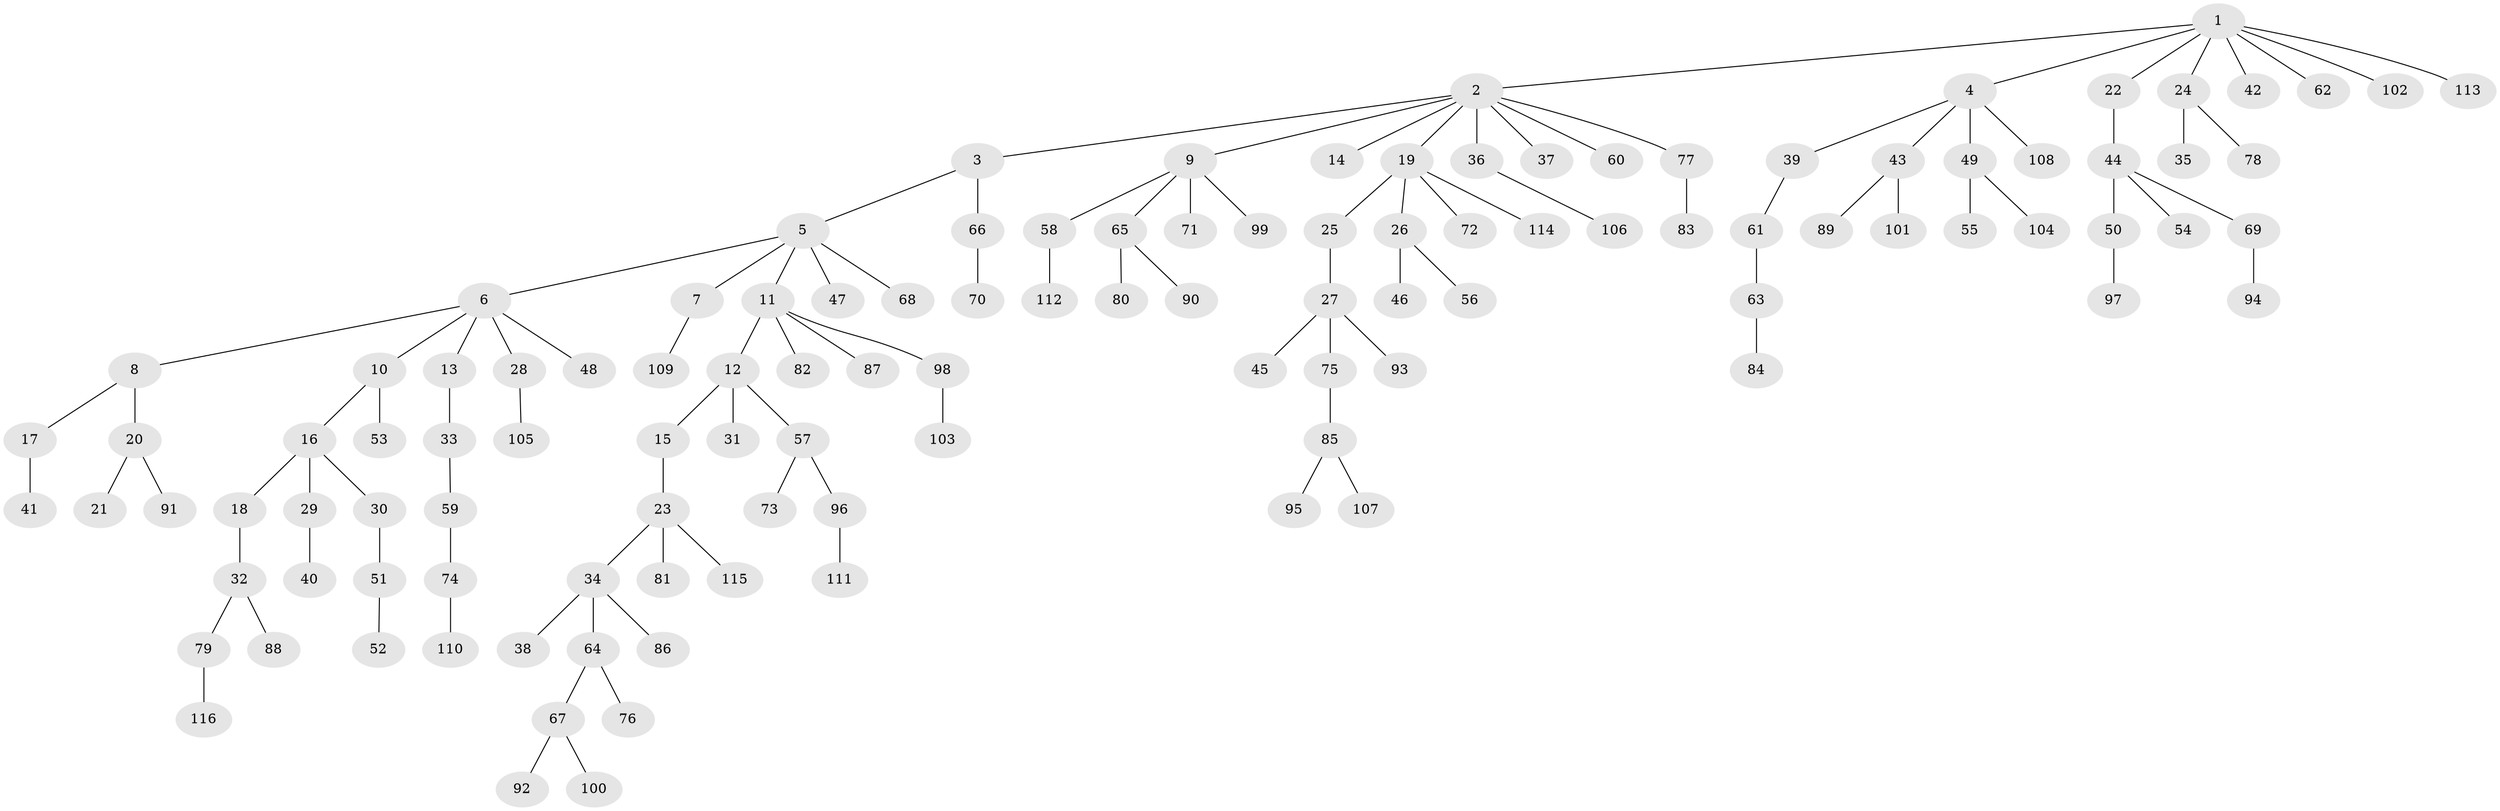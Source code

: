 // coarse degree distribution, {1: 0.7413793103448276, 4: 0.06896551724137931, 2: 0.1724137931034483, 35: 0.017241379310344827}
// Generated by graph-tools (version 1.1) at 2025/56/03/04/25 21:56:46]
// undirected, 116 vertices, 115 edges
graph export_dot {
graph [start="1"]
  node [color=gray90,style=filled];
  1;
  2;
  3;
  4;
  5;
  6;
  7;
  8;
  9;
  10;
  11;
  12;
  13;
  14;
  15;
  16;
  17;
  18;
  19;
  20;
  21;
  22;
  23;
  24;
  25;
  26;
  27;
  28;
  29;
  30;
  31;
  32;
  33;
  34;
  35;
  36;
  37;
  38;
  39;
  40;
  41;
  42;
  43;
  44;
  45;
  46;
  47;
  48;
  49;
  50;
  51;
  52;
  53;
  54;
  55;
  56;
  57;
  58;
  59;
  60;
  61;
  62;
  63;
  64;
  65;
  66;
  67;
  68;
  69;
  70;
  71;
  72;
  73;
  74;
  75;
  76;
  77;
  78;
  79;
  80;
  81;
  82;
  83;
  84;
  85;
  86;
  87;
  88;
  89;
  90;
  91;
  92;
  93;
  94;
  95;
  96;
  97;
  98;
  99;
  100;
  101;
  102;
  103;
  104;
  105;
  106;
  107;
  108;
  109;
  110;
  111;
  112;
  113;
  114;
  115;
  116;
  1 -- 2;
  1 -- 4;
  1 -- 22;
  1 -- 24;
  1 -- 42;
  1 -- 62;
  1 -- 102;
  1 -- 113;
  2 -- 3;
  2 -- 9;
  2 -- 14;
  2 -- 19;
  2 -- 36;
  2 -- 37;
  2 -- 60;
  2 -- 77;
  3 -- 5;
  3 -- 66;
  4 -- 39;
  4 -- 43;
  4 -- 49;
  4 -- 108;
  5 -- 6;
  5 -- 7;
  5 -- 11;
  5 -- 47;
  5 -- 68;
  6 -- 8;
  6 -- 10;
  6 -- 13;
  6 -- 28;
  6 -- 48;
  7 -- 109;
  8 -- 17;
  8 -- 20;
  9 -- 58;
  9 -- 65;
  9 -- 71;
  9 -- 99;
  10 -- 16;
  10 -- 53;
  11 -- 12;
  11 -- 82;
  11 -- 87;
  11 -- 98;
  12 -- 15;
  12 -- 31;
  12 -- 57;
  13 -- 33;
  15 -- 23;
  16 -- 18;
  16 -- 29;
  16 -- 30;
  17 -- 41;
  18 -- 32;
  19 -- 25;
  19 -- 26;
  19 -- 72;
  19 -- 114;
  20 -- 21;
  20 -- 91;
  22 -- 44;
  23 -- 34;
  23 -- 81;
  23 -- 115;
  24 -- 35;
  24 -- 78;
  25 -- 27;
  26 -- 46;
  26 -- 56;
  27 -- 45;
  27 -- 75;
  27 -- 93;
  28 -- 105;
  29 -- 40;
  30 -- 51;
  32 -- 79;
  32 -- 88;
  33 -- 59;
  34 -- 38;
  34 -- 64;
  34 -- 86;
  36 -- 106;
  39 -- 61;
  43 -- 89;
  43 -- 101;
  44 -- 50;
  44 -- 54;
  44 -- 69;
  49 -- 55;
  49 -- 104;
  50 -- 97;
  51 -- 52;
  57 -- 73;
  57 -- 96;
  58 -- 112;
  59 -- 74;
  61 -- 63;
  63 -- 84;
  64 -- 67;
  64 -- 76;
  65 -- 80;
  65 -- 90;
  66 -- 70;
  67 -- 92;
  67 -- 100;
  69 -- 94;
  74 -- 110;
  75 -- 85;
  77 -- 83;
  79 -- 116;
  85 -- 95;
  85 -- 107;
  96 -- 111;
  98 -- 103;
}
